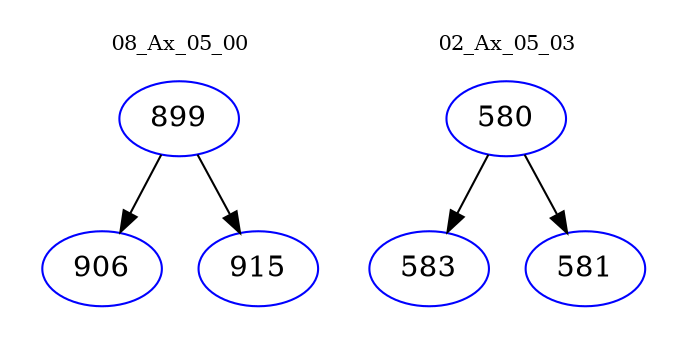 digraph{
subgraph cluster_0 {
color = white
label = "08_Ax_05_00";
fontsize=10;
T0_899 [label="899", color="blue"]
T0_899 -> T0_906 [color="black"]
T0_906 [label="906", color="blue"]
T0_899 -> T0_915 [color="black"]
T0_915 [label="915", color="blue"]
}
subgraph cluster_1 {
color = white
label = "02_Ax_05_03";
fontsize=10;
T1_580 [label="580", color="blue"]
T1_580 -> T1_583 [color="black"]
T1_583 [label="583", color="blue"]
T1_580 -> T1_581 [color="black"]
T1_581 [label="581", color="blue"]
}
}
